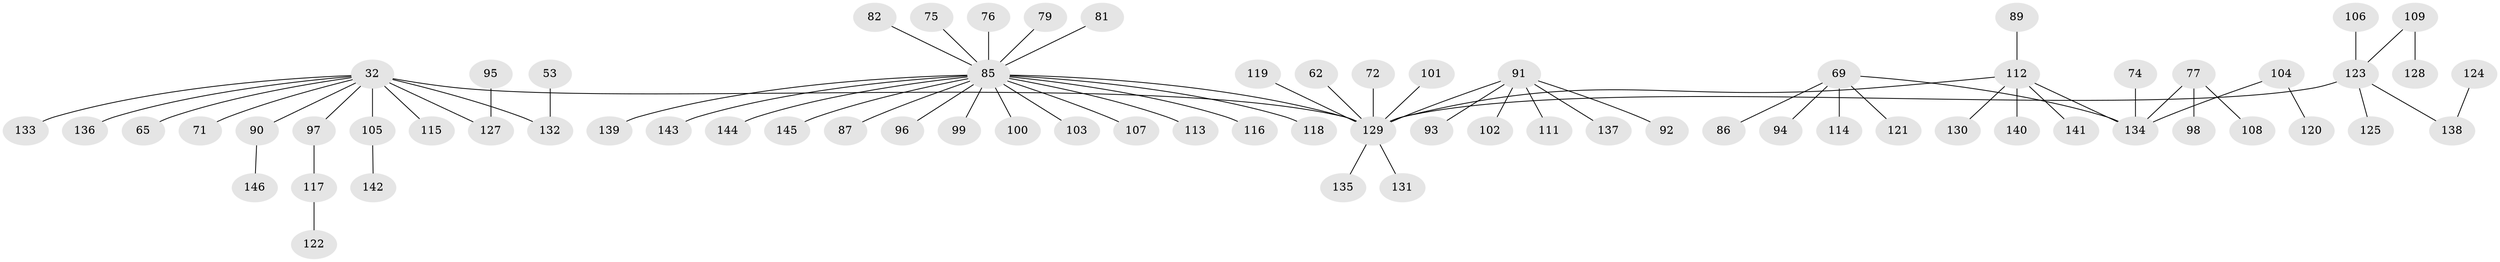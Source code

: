 // original degree distribution, {5: 0.03424657534246575, 6: 0.0136986301369863, 7: 0.0136986301369863, 4: 0.0684931506849315, 1: 0.5205479452054794, 3: 0.17123287671232876, 2: 0.1780821917808219}
// Generated by graph-tools (version 1.1) at 2025/42/03/09/25 04:42:37]
// undirected, 73 vertices, 72 edges
graph export_dot {
graph [start="1"]
  node [color=gray90,style=filled];
  32 [super="+1+17"];
  53;
  62;
  65;
  69 [super="+29+51"];
  71;
  72;
  74;
  75;
  76;
  77 [super="+70"];
  79;
  81;
  82;
  85 [super="+61+84"];
  86;
  87;
  89;
  90 [super="+64"];
  91 [super="+57+66+43"];
  92;
  93;
  94;
  95;
  96 [super="+44"];
  97 [super="+40"];
  98;
  99;
  100;
  101;
  102;
  103;
  104;
  105;
  106;
  107;
  108;
  109;
  111;
  112 [super="+10+73+12+83"];
  113 [super="+52+54"];
  114;
  115;
  116;
  117;
  118;
  119;
  120;
  121;
  122;
  123 [super="+14+59"];
  124;
  125;
  127 [super="+80"];
  128;
  129 [super="+58+2+126"];
  130;
  131;
  132 [super="+36"];
  133;
  134 [super="+19+23"];
  135;
  136;
  137;
  138 [super="+110"];
  139;
  140;
  141;
  142;
  143;
  144 [super="+68"];
  145;
  146;
  32 -- 65;
  32 -- 132 [weight=2];
  32 -- 133;
  32 -- 71;
  32 -- 136;
  32 -- 105;
  32 -- 115;
  32 -- 97;
  32 -- 129 [weight=2];
  32 -- 127;
  32 -- 90;
  53 -- 132;
  62 -- 129;
  69 -- 86;
  69 -- 114;
  69 -- 134;
  69 -- 121;
  69 -- 94;
  72 -- 129;
  74 -- 134;
  75 -- 85;
  76 -- 85;
  77 -- 98;
  77 -- 108;
  77 -- 134;
  79 -- 85;
  81 -- 85;
  82 -- 85;
  85 -- 103;
  85 -- 129;
  85 -- 139;
  85 -- 143;
  85 -- 145;
  85 -- 87;
  85 -- 96;
  85 -- 99;
  85 -- 100;
  85 -- 107;
  85 -- 113;
  85 -- 116;
  85 -- 118;
  85 -- 144;
  89 -- 112;
  90 -- 146;
  91 -- 92;
  91 -- 137;
  91 -- 102;
  91 -- 129;
  91 -- 93;
  91 -- 111;
  95 -- 127;
  97 -- 117;
  101 -- 129;
  104 -- 120;
  104 -- 134;
  105 -- 142;
  106 -- 123;
  109 -- 128;
  109 -- 123;
  112 -- 130;
  112 -- 134;
  112 -- 129;
  112 -- 140;
  112 -- 141;
  117 -- 122;
  119 -- 129;
  123 -- 125;
  123 -- 129;
  123 -- 138;
  124 -- 138;
  129 -- 131;
  129 -- 135;
}
